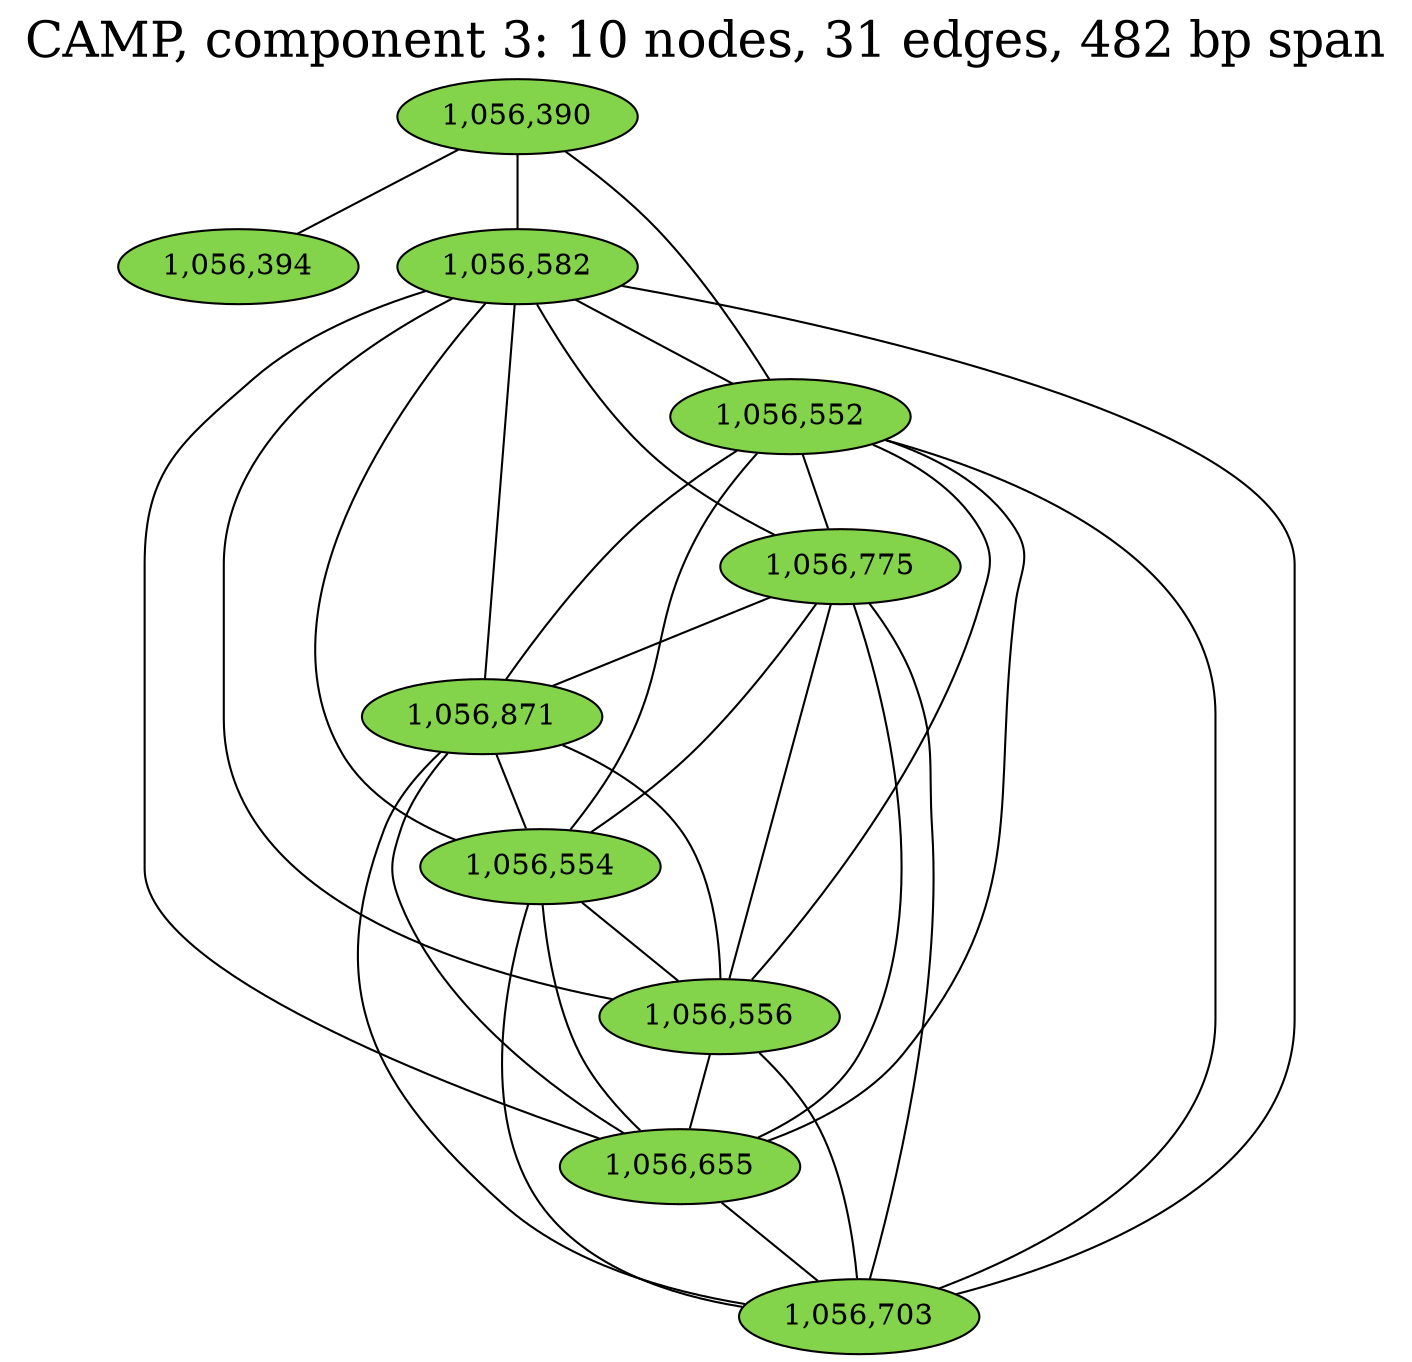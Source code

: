 graph CAMP_cc3 {
	overlap="prism50";
	outputorder="edgesfirst";
	node [style="filled"];
	label="CAMP, component 3: 10 nodes, 31 edges, 482 bp span";
	labelloc="t";
	fontsize=24;
	"1,056,390" [fillcolor="#84d44b", fontcolor="#000000"];
	"1,056,394" [fillcolor="#84d44b", fontcolor="#000000"];
	"1,056,552" [fillcolor="#84d44b", fontcolor="#000000"];
	"1,056,554" [fillcolor="#84d44b", fontcolor="#000000"];
	"1,056,556" [fillcolor="#84d44b", fontcolor="#000000"];
	"1,056,582" [fillcolor="#84d44b", fontcolor="#000000"];
	"1,056,655" [fillcolor="#84d44b", fontcolor="#000000"];
	"1,056,703" [fillcolor="#84d44b", fontcolor="#000000"];
	"1,056,775" [fillcolor="#84d44b", fontcolor="#000000"];
	"1,056,871" [fillcolor="#84d44b", fontcolor="#000000"];
	"1,056,390" -- "1,056,394";
	"1,056,390" -- "1,056,552";
	"1,056,390" -- "1,056,582";
	"1,056,582" -- "1,056,552";
	"1,056,582" -- "1,056,554";
	"1,056,582" -- "1,056,556";
	"1,056,582" -- "1,056,655";
	"1,056,582" -- "1,056,703";
	"1,056,582" -- "1,056,775";
	"1,056,582" -- "1,056,871";
	"1,056,552" -- "1,056,554";
	"1,056,552" -- "1,056,556";
	"1,056,552" -- "1,056,655";
	"1,056,552" -- "1,056,703";
	"1,056,552" -- "1,056,775";
	"1,056,552" -- "1,056,871";
	"1,056,775" -- "1,056,554";
	"1,056,775" -- "1,056,556";
	"1,056,775" -- "1,056,655";
	"1,056,775" -- "1,056,703";
	"1,056,775" -- "1,056,871";
	"1,056,871" -- "1,056,554";
	"1,056,871" -- "1,056,556";
	"1,056,871" -- "1,056,655";
	"1,056,871" -- "1,056,703";
	"1,056,554" -- "1,056,556";
	"1,056,554" -- "1,056,655";
	"1,056,554" -- "1,056,703";
	"1,056,556" -- "1,056,655";
	"1,056,556" -- "1,056,703";
	"1,056,655" -- "1,056,703";
}